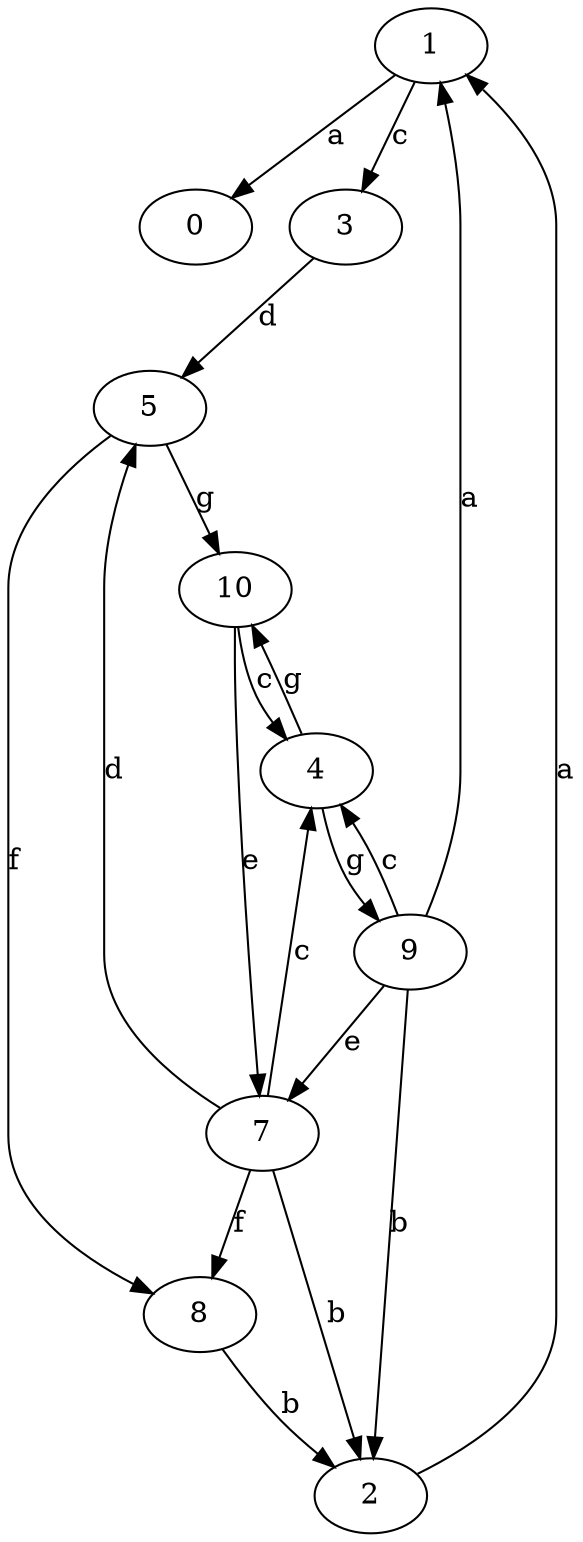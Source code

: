 strict digraph  {
0;
1;
2;
3;
4;
5;
7;
8;
9;
10;
1 -> 0  [label=a];
1 -> 3  [label=c];
2 -> 1  [label=a];
3 -> 5  [label=d];
4 -> 9  [label=g];
4 -> 10  [label=g];
5 -> 8  [label=f];
5 -> 10  [label=g];
7 -> 2  [label=b];
7 -> 4  [label=c];
7 -> 5  [label=d];
7 -> 8  [label=f];
8 -> 2  [label=b];
9 -> 1  [label=a];
9 -> 2  [label=b];
9 -> 4  [label=c];
9 -> 7  [label=e];
10 -> 4  [label=c];
10 -> 7  [label=e];
}
